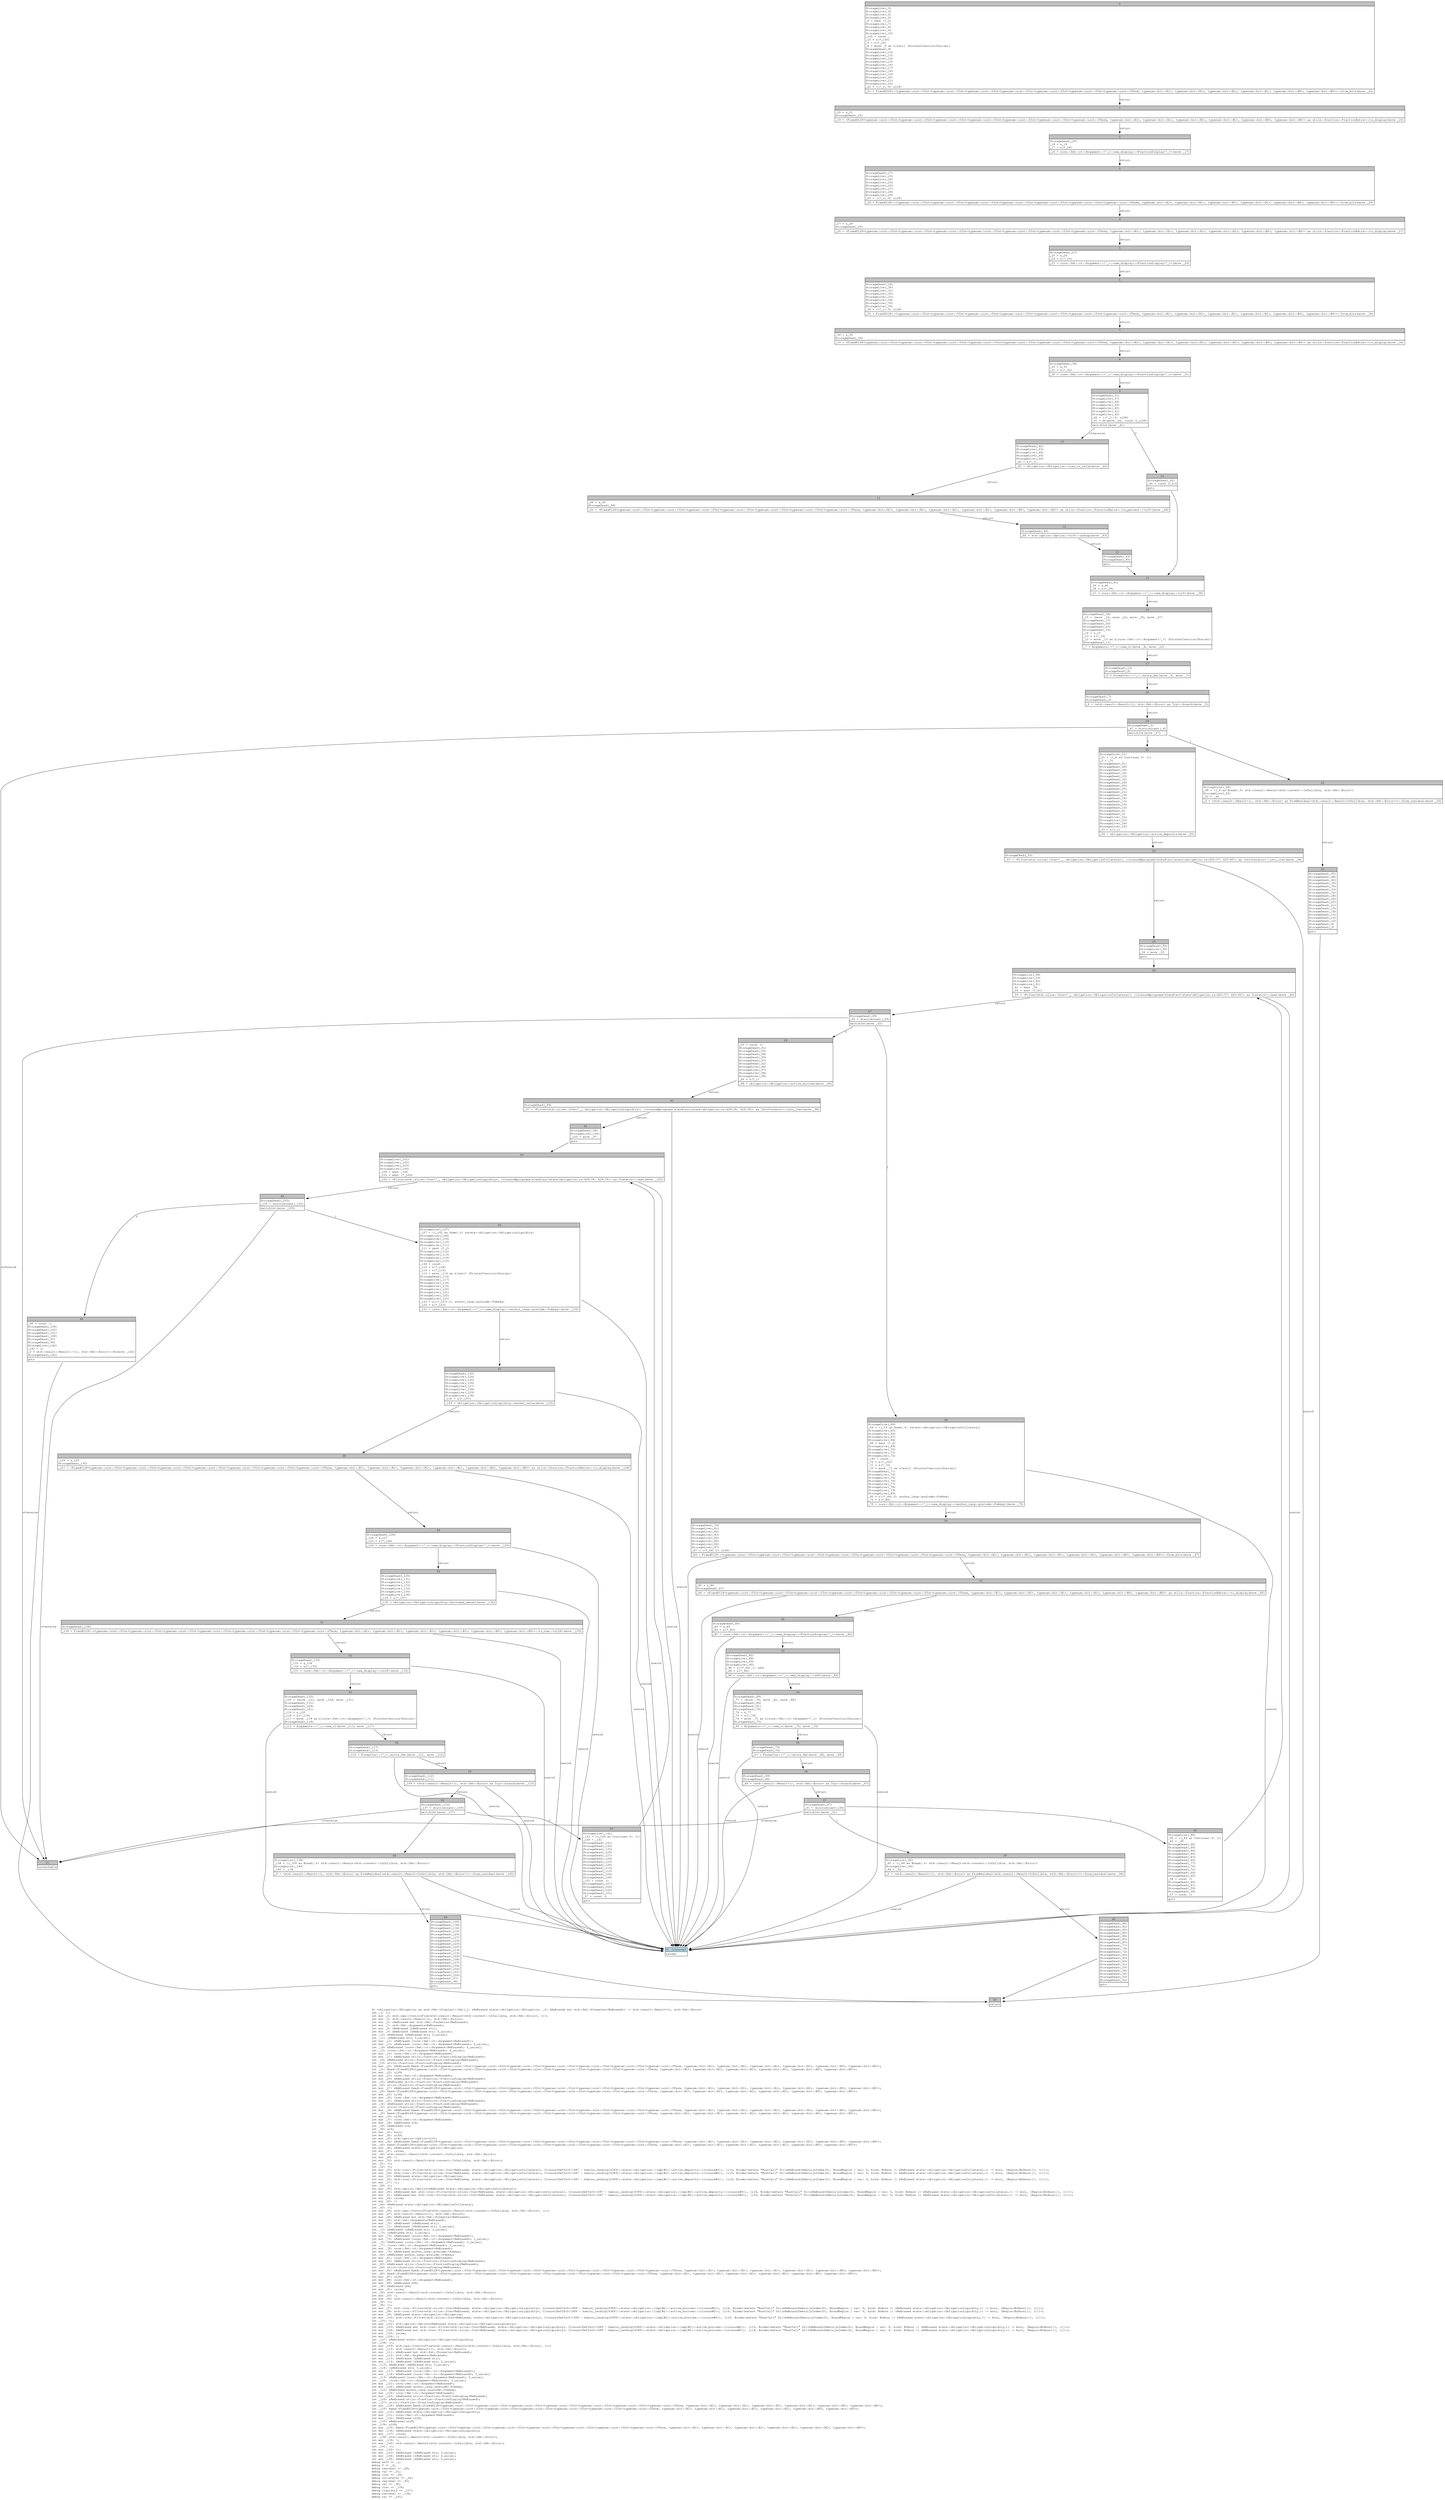 digraph Mir_0_1652 {
    graph [fontname="Courier, monospace"];
    node [fontname="Courier, monospace"];
    edge [fontname="Courier, monospace"];
    label=<fn &lt;obligation::Obligation as std::fmt::Display&gt;::fmt(_1: &amp;ReErased state::obligation::Obligation, _2: &amp;ReErased mut std::fmt::Formatter&lt;ReErased&gt;) -&gt; std::result::Result&lt;(), std::fmt::Error&gt;<br align="left"/>let _3: ();<br align="left"/>let mut _4: std::ops::ControlFlow&lt;std::result::Result&lt;std::convert::Infallible, std::fmt::Error&gt;, ()&gt;;<br align="left"/>let mut _5: std::result::Result&lt;(), std::fmt::Error&gt;;<br align="left"/>let mut _6: &amp;ReErased mut std::fmt::Formatter&lt;ReErased&gt;;<br align="left"/>let mut _7: std::fmt::Arguments&lt;ReErased&gt;;<br align="left"/>let mut _8: &amp;ReErased [&amp;ReErased str];<br align="left"/>let mut _9: &amp;ReErased [&amp;ReErased str; 5_usize];<br align="left"/>let _10: &amp;ReErased [&amp;ReErased str; 5_usize];<br align="left"/>let _11: [&amp;ReErased str; 5_usize];<br align="left"/>let mut _12: &amp;ReErased [core::fmt::rt::Argument&lt;ReErased&gt;];<br align="left"/>let mut _13: &amp;ReErased [core::fmt::rt::Argument&lt;ReErased&gt;; 4_usize];<br align="left"/>let _14: &amp;ReErased [core::fmt::rt::Argument&lt;ReErased&gt;; 4_usize];<br align="left"/>let _15: [core::fmt::rt::Argument&lt;ReErased&gt;; 4_usize];<br align="left"/>let mut _16: core::fmt::rt::Argument&lt;ReErased&gt;;<br align="left"/>let mut _17: &amp;ReErased utils::fraction::FractionDisplay&lt;ReErased&gt;;<br align="left"/>let _18: &amp;ReErased utils::fraction::FractionDisplay&lt;ReErased&gt;;<br align="left"/>let _19: utils::fraction::FractionDisplay&lt;ReErased&gt;;<br align="left"/>let mut _20: &amp;ReErased fixed::FixedU128&lt;typenum::uint::UInt&lt;typenum::uint::UInt&lt;typenum::uint::UInt&lt;typenum::uint::UInt&lt;typenum::uint::UInt&lt;typenum::uint::UInt&lt;typenum::uint::UTerm, typenum::bit::B1&gt;, typenum::bit::B1&gt;, typenum::bit::B1&gt;, typenum::bit::B1&gt;, typenum::bit::B0&gt;, typenum::bit::B0&gt;&gt;;<br align="left"/>let _21: fixed::FixedU128&lt;typenum::uint::UInt&lt;typenum::uint::UInt&lt;typenum::uint::UInt&lt;typenum::uint::UInt&lt;typenum::uint::UInt&lt;typenum::uint::UInt&lt;typenum::uint::UTerm, typenum::bit::B1&gt;, typenum::bit::B1&gt;, typenum::bit::B1&gt;, typenum::bit::B1&gt;, typenum::bit::B0&gt;, typenum::bit::B0&gt;&gt;;<br align="left"/>let mut _22: u128;<br align="left"/>let mut _23: core::fmt::rt::Argument&lt;ReErased&gt;;<br align="left"/>let mut _24: &amp;ReErased utils::fraction::FractionDisplay&lt;ReErased&gt;;<br align="left"/>let _25: &amp;ReErased utils::fraction::FractionDisplay&lt;ReErased&gt;;<br align="left"/>let _26: utils::fraction::FractionDisplay&lt;ReErased&gt;;<br align="left"/>let mut _27: &amp;ReErased fixed::FixedU128&lt;typenum::uint::UInt&lt;typenum::uint::UInt&lt;typenum::uint::UInt&lt;typenum::uint::UInt&lt;typenum::uint::UInt&lt;typenum::uint::UInt&lt;typenum::uint::UTerm, typenum::bit::B1&gt;, typenum::bit::B1&gt;, typenum::bit::B1&gt;, typenum::bit::B1&gt;, typenum::bit::B0&gt;, typenum::bit::B0&gt;&gt;;<br align="left"/>let _28: fixed::FixedU128&lt;typenum::uint::UInt&lt;typenum::uint::UInt&lt;typenum::uint::UInt&lt;typenum::uint::UInt&lt;typenum::uint::UInt&lt;typenum::uint::UInt&lt;typenum::uint::UTerm, typenum::bit::B1&gt;, typenum::bit::B1&gt;, typenum::bit::B1&gt;, typenum::bit::B1&gt;, typenum::bit::B0&gt;, typenum::bit::B0&gt;&gt;;<br align="left"/>let mut _29: u128;<br align="left"/>let mut _30: core::fmt::rt::Argument&lt;ReErased&gt;;<br align="left"/>let mut _31: &amp;ReErased utils::fraction::FractionDisplay&lt;ReErased&gt;;<br align="left"/>let _32: &amp;ReErased utils::fraction::FractionDisplay&lt;ReErased&gt;;<br align="left"/>let _33: utils::fraction::FractionDisplay&lt;ReErased&gt;;<br align="left"/>let mut _34: &amp;ReErased fixed::FixedU128&lt;typenum::uint::UInt&lt;typenum::uint::UInt&lt;typenum::uint::UInt&lt;typenum::uint::UInt&lt;typenum::uint::UInt&lt;typenum::uint::UInt&lt;typenum::uint::UTerm, typenum::bit::B1&gt;, typenum::bit::B1&gt;, typenum::bit::B1&gt;, typenum::bit::B1&gt;, typenum::bit::B0&gt;, typenum::bit::B0&gt;&gt;;<br align="left"/>let _35: fixed::FixedU128&lt;typenum::uint::UInt&lt;typenum::uint::UInt&lt;typenum::uint::UInt&lt;typenum::uint::UInt&lt;typenum::uint::UInt&lt;typenum::uint::UInt&lt;typenum::uint::UTerm, typenum::bit::B1&gt;, typenum::bit::B1&gt;, typenum::bit::B1&gt;, typenum::bit::B1&gt;, typenum::bit::B0&gt;, typenum::bit::B0&gt;&gt;;<br align="left"/>let mut _36: u128;<br align="left"/>let mut _37: core::fmt::rt::Argument&lt;ReErased&gt;;<br align="left"/>let mut _38: &amp;ReErased u16;<br align="left"/>let _39: &amp;ReErased u16;<br align="left"/>let _40: u16;<br align="left"/>let mut _41: bool;<br align="left"/>let mut _42: u128;<br align="left"/>let mut _43: std::option::Option&lt;u16&gt;;<br align="left"/>let mut _44: &amp;ReErased fixed::FixedU128&lt;typenum::uint::UInt&lt;typenum::uint::UInt&lt;typenum::uint::UInt&lt;typenum::uint::UInt&lt;typenum::uint::UInt&lt;typenum::uint::UInt&lt;typenum::uint::UTerm, typenum::bit::B1&gt;, typenum::bit::B1&gt;, typenum::bit::B1&gt;, typenum::bit::B1&gt;, typenum::bit::B0&gt;, typenum::bit::B0&gt;&gt;;<br align="left"/>let _45: fixed::FixedU128&lt;typenum::uint::UInt&lt;typenum::uint::UInt&lt;typenum::uint::UInt&lt;typenum::uint::UInt&lt;typenum::uint::UInt&lt;typenum::uint::UInt&lt;typenum::uint::UTerm, typenum::bit::B1&gt;, typenum::bit::B1&gt;, typenum::bit::B1&gt;, typenum::bit::B1&gt;, typenum::bit::B0&gt;, typenum::bit::B0&gt;&gt;;<br align="left"/>let mut _46: &amp;ReErased state::obligation::Obligation;<br align="left"/>let mut _47: isize;<br align="left"/>let _48: std::result::Result&lt;std::convert::Infallible, std::fmt::Error&gt;;<br align="left"/>let mut _49: !;<br align="left"/>let mut _50: std::result::Result&lt;std::convert::Infallible, std::fmt::Error&gt;;<br align="left"/>let _51: ();<br align="left"/>let _52: ();<br align="left"/>let mut _53: std::iter::Filter&lt;std::slice::Iter&lt;ReErased, state::obligation::ObligationCollateral&gt;, Closure(DefId(0:1687 ~ kamino_lending[6389]::state::obligation::{impl#2}::active_deposits::{closure#0}), [i16, Binder(extern &quot;RustCall&quot; fn((&amp;ReBound(DebruijnIndex(0), BoundRegion { var: 0, kind: BrAnon }) &amp;ReErased state::obligation::ObligationCollateral,)) -&gt; bool, [Region(BrAnon)]), ()])&gt;;<br align="left"/>let mut _54: std::iter::Filter&lt;std::slice::Iter&lt;ReErased, state::obligation::ObligationCollateral&gt;, Closure(DefId(0:1687 ~ kamino_lending[6389]::state::obligation::{impl#2}::active_deposits::{closure#0}), [i16, Binder(extern &quot;RustCall&quot; fn((&amp;ReBound(DebruijnIndex(0), BoundRegion { var: 0, kind: BrAnon }) &amp;ReErased state::obligation::ObligationCollateral,)) -&gt; bool, [Region(BrAnon)]), ()])&gt;;<br align="left"/>let mut _55: &amp;ReErased state::obligation::Obligation;<br align="left"/>let mut _56: std::iter::Filter&lt;std::slice::Iter&lt;ReErased, state::obligation::ObligationCollateral&gt;, Closure(DefId(0:1687 ~ kamino_lending[6389]::state::obligation::{impl#2}::active_deposits::{closure#0}), [i16, Binder(extern &quot;RustCall&quot; fn((&amp;ReBound(DebruijnIndex(0), BoundRegion { var: 0, kind: BrAnon }) &amp;ReErased state::obligation::ObligationCollateral,)) -&gt; bool, [Region(BrAnon)]), ()])&gt;;<br align="left"/>let mut _57: ();<br align="left"/>let _58: ();<br align="left"/>let mut _59: std::option::Option&lt;&amp;ReErased state::obligation::ObligationCollateral&gt;;<br align="left"/>let mut _60: &amp;ReErased mut std::iter::Filter&lt;std::slice::Iter&lt;ReErased, state::obligation::ObligationCollateral&gt;, Closure(DefId(0:1687 ~ kamino_lending[6389]::state::obligation::{impl#2}::active_deposits::{closure#0}), [i16, Binder(extern &quot;RustCall&quot; fn((&amp;ReBound(DebruijnIndex(0), BoundRegion { var: 0, kind: BrAnon }) &amp;ReErased state::obligation::ObligationCollateral,)) -&gt; bool, [Region(BrAnon)]), ()])&gt;;<br align="left"/>let mut _61: &amp;ReErased mut std::iter::Filter&lt;std::slice::Iter&lt;ReErased, state::obligation::ObligationCollateral&gt;, Closure(DefId(0:1687 ~ kamino_lending[6389]::state::obligation::{impl#2}::active_deposits::{closure#0}), [i16, Binder(extern &quot;RustCall&quot; fn((&amp;ReBound(DebruijnIndex(0), BoundRegion { var: 0, kind: BrAnon }) &amp;ReErased state::obligation::ObligationCollateral,)) -&gt; bool, [Region(BrAnon)]), ()])&gt;;<br align="left"/>let mut _62: isize;<br align="left"/>let mut _63: !;<br align="left"/>let _64: &amp;ReErased state::obligation::ObligationCollateral;<br align="left"/>let _65: ();<br align="left"/>let mut _66: std::ops::ControlFlow&lt;std::result::Result&lt;std::convert::Infallible, std::fmt::Error&gt;, ()&gt;;<br align="left"/>let mut _67: std::result::Result&lt;(), std::fmt::Error&gt;;<br align="left"/>let mut _68: &amp;ReErased mut std::fmt::Formatter&lt;ReErased&gt;;<br align="left"/>let mut _69: std::fmt::Arguments&lt;ReErased&gt;;<br align="left"/>let mut _70: &amp;ReErased [&amp;ReErased str];<br align="left"/>let mut _71: &amp;ReErased [&amp;ReErased str; 3_usize];<br align="left"/>let _72: &amp;ReErased [&amp;ReErased str; 3_usize];<br align="left"/>let _73: [&amp;ReErased str; 3_usize];<br align="left"/>let mut _74: &amp;ReErased [core::fmt::rt::Argument&lt;ReErased&gt;];<br align="left"/>let mut _75: &amp;ReErased [core::fmt::rt::Argument&lt;ReErased&gt;; 3_usize];<br align="left"/>let _76: &amp;ReErased [core::fmt::rt::Argument&lt;ReErased&gt;; 3_usize];<br align="left"/>let _77: [core::fmt::rt::Argument&lt;ReErased&gt;; 3_usize];<br align="left"/>let mut _78: core::fmt::rt::Argument&lt;ReErased&gt;;<br align="left"/>let mut _79: &amp;ReErased anchor_lang::prelude::Pubkey;<br align="left"/>let _80: &amp;ReErased anchor_lang::prelude::Pubkey;<br align="left"/>let mut _81: core::fmt::rt::Argument&lt;ReErased&gt;;<br align="left"/>let mut _82: &amp;ReErased utils::fraction::FractionDisplay&lt;ReErased&gt;;<br align="left"/>let _83: &amp;ReErased utils::fraction::FractionDisplay&lt;ReErased&gt;;<br align="left"/>let _84: utils::fraction::FractionDisplay&lt;ReErased&gt;;<br align="left"/>let mut _85: &amp;ReErased fixed::FixedU128&lt;typenum::uint::UInt&lt;typenum::uint::UInt&lt;typenum::uint::UInt&lt;typenum::uint::UInt&lt;typenum::uint::UInt&lt;typenum::uint::UInt&lt;typenum::uint::UTerm, typenum::bit::B1&gt;, typenum::bit::B1&gt;, typenum::bit::B1&gt;, typenum::bit::B1&gt;, typenum::bit::B0&gt;, typenum::bit::B0&gt;&gt;;<br align="left"/>let _86: fixed::FixedU128&lt;typenum::uint::UInt&lt;typenum::uint::UInt&lt;typenum::uint::UInt&lt;typenum::uint::UInt&lt;typenum::uint::UInt&lt;typenum::uint::UInt&lt;typenum::uint::UTerm, typenum::bit::B1&gt;, typenum::bit::B1&gt;, typenum::bit::B1&gt;, typenum::bit::B1&gt;, typenum::bit::B0&gt;, typenum::bit::B0&gt;&gt;;<br align="left"/>let mut _87: u128;<br align="left"/>let mut _88: core::fmt::rt::Argument&lt;ReErased&gt;;<br align="left"/>let mut _89: &amp;ReErased u64;<br align="left"/>let _90: &amp;ReErased u64;<br align="left"/>let mut _91: isize;<br align="left"/>let _92: std::result::Result&lt;std::convert::Infallible, std::fmt::Error&gt;;<br align="left"/>let mut _93: !;<br align="left"/>let mut _94: std::result::Result&lt;std::convert::Infallible, std::fmt::Error&gt;;<br align="left"/>let _95: ();<br align="left"/>let _96: ();<br align="left"/>let mut _97: std::iter::Filter&lt;std::slice::Iter&lt;ReErased, state::obligation::ObligationLiquidity&gt;, Closure(DefId(0:1689 ~ kamino_lending[6389]::state::obligation::{impl#2}::active_borrows::{closure#0}), [i16, Binder(extern &quot;RustCall&quot; fn((&amp;ReBound(DebruijnIndex(0), BoundRegion { var: 0, kind: BrAnon }) &amp;ReErased state::obligation::ObligationLiquidity,)) -&gt; bool, [Region(BrAnon)]), ()])&gt;;<br align="left"/>let mut _98: std::iter::Filter&lt;std::slice::Iter&lt;ReErased, state::obligation::ObligationLiquidity&gt;, Closure(DefId(0:1689 ~ kamino_lending[6389]::state::obligation::{impl#2}::active_borrows::{closure#0}), [i16, Binder(extern &quot;RustCall&quot; fn((&amp;ReBound(DebruijnIndex(0), BoundRegion { var: 0, kind: BrAnon }) &amp;ReErased state::obligation::ObligationLiquidity,)) -&gt; bool, [Region(BrAnon)]), ()])&gt;;<br align="left"/>let mut _99: &amp;ReErased state::obligation::Obligation;<br align="left"/>let mut _100: std::iter::Filter&lt;std::slice::Iter&lt;ReErased, state::obligation::ObligationLiquidity&gt;, Closure(DefId(0:1689 ~ kamino_lending[6389]::state::obligation::{impl#2}::active_borrows::{closure#0}), [i16, Binder(extern &quot;RustCall&quot; fn((&amp;ReBound(DebruijnIndex(0), BoundRegion { var: 0, kind: BrAnon }) &amp;ReErased state::obligation::ObligationLiquidity,)) -&gt; bool, [Region(BrAnon)]), ()])&gt;;<br align="left"/>let _101: ();<br align="left"/>let mut _102: std::option::Option&lt;&amp;ReErased state::obligation::ObligationLiquidity&gt;;<br align="left"/>let mut _103: &amp;ReErased mut std::iter::Filter&lt;std::slice::Iter&lt;ReErased, state::obligation::ObligationLiquidity&gt;, Closure(DefId(0:1689 ~ kamino_lending[6389]::state::obligation::{impl#2}::active_borrows::{closure#0}), [i16, Binder(extern &quot;RustCall&quot; fn((&amp;ReBound(DebruijnIndex(0), BoundRegion { var: 0, kind: BrAnon }) &amp;ReErased state::obligation::ObligationLiquidity,)) -&gt; bool, [Region(BrAnon)]), ()])&gt;;<br align="left"/>let mut _104: &amp;ReErased mut std::iter::Filter&lt;std::slice::Iter&lt;ReErased, state::obligation::ObligationLiquidity&gt;, Closure(DefId(0:1689 ~ kamino_lending[6389]::state::obligation::{impl#2}::active_borrows::{closure#0}), [i16, Binder(extern &quot;RustCall&quot; fn((&amp;ReBound(DebruijnIndex(0), BoundRegion { var: 0, kind: BrAnon }) &amp;ReErased state::obligation::ObligationLiquidity,)) -&gt; bool, [Region(BrAnon)]), ()])&gt;;<br align="left"/>let mut _105: isize;<br align="left"/>let mut _106: !;<br align="left"/>let _107: &amp;ReErased state::obligation::ObligationLiquidity;<br align="left"/>let _108: ();<br align="left"/>let mut _109: std::ops::ControlFlow&lt;std::result::Result&lt;std::convert::Infallible, std::fmt::Error&gt;, ()&gt;;<br align="left"/>let mut _110: std::result::Result&lt;(), std::fmt::Error&gt;;<br align="left"/>let mut _111: &amp;ReErased mut std::fmt::Formatter&lt;ReErased&gt;;<br align="left"/>let mut _112: std::fmt::Arguments&lt;ReErased&gt;;<br align="left"/>let mut _113: &amp;ReErased [&amp;ReErased str];<br align="left"/>let mut _114: &amp;ReErased [&amp;ReErased str; 3_usize];<br align="left"/>let _115: &amp;ReErased [&amp;ReErased str; 3_usize];<br align="left"/>let _116: [&amp;ReErased str; 3_usize];<br align="left"/>let mut _117: &amp;ReErased [core::fmt::rt::Argument&lt;ReErased&gt;];<br align="left"/>let mut _118: &amp;ReErased [core::fmt::rt::Argument&lt;ReErased&gt;; 3_usize];<br align="left"/>let _119: &amp;ReErased [core::fmt::rt::Argument&lt;ReErased&gt;; 3_usize];<br align="left"/>let _120: [core::fmt::rt::Argument&lt;ReErased&gt;; 3_usize];<br align="left"/>let mut _121: core::fmt::rt::Argument&lt;ReErased&gt;;<br align="left"/>let mut _122: &amp;ReErased anchor_lang::prelude::Pubkey;<br align="left"/>let _123: &amp;ReErased anchor_lang::prelude::Pubkey;<br align="left"/>let mut _124: core::fmt::rt::Argument&lt;ReErased&gt;;<br align="left"/>let mut _125: &amp;ReErased utils::fraction::FractionDisplay&lt;ReErased&gt;;<br align="left"/>let _126: &amp;ReErased utils::fraction::FractionDisplay&lt;ReErased&gt;;<br align="left"/>let _127: utils::fraction::FractionDisplay&lt;ReErased&gt;;<br align="left"/>let mut _128: &amp;ReErased fixed::FixedU128&lt;typenum::uint::UInt&lt;typenum::uint::UInt&lt;typenum::uint::UInt&lt;typenum::uint::UInt&lt;typenum::uint::UInt&lt;typenum::uint::UInt&lt;typenum::uint::UTerm, typenum::bit::B1&gt;, typenum::bit::B1&gt;, typenum::bit::B1&gt;, typenum::bit::B1&gt;, typenum::bit::B0&gt;, typenum::bit::B0&gt;&gt;;<br align="left"/>let _129: fixed::FixedU128&lt;typenum::uint::UInt&lt;typenum::uint::UInt&lt;typenum::uint::UInt&lt;typenum::uint::UInt&lt;typenum::uint::UInt&lt;typenum::uint::UInt&lt;typenum::uint::UTerm, typenum::bit::B1&gt;, typenum::bit::B1&gt;, typenum::bit::B1&gt;, typenum::bit::B1&gt;, typenum::bit::B0&gt;, typenum::bit::B0&gt;&gt;;<br align="left"/>let mut _130: &amp;ReErased state::obligation::ObligationLiquidity;<br align="left"/>let mut _131: core::fmt::rt::Argument&lt;ReErased&gt;;<br align="left"/>let mut _132: &amp;ReErased u128;<br align="left"/>let _133: &amp;ReErased u128;<br align="left"/>let _134: u128;<br align="left"/>let mut _135: fixed::FixedU128&lt;typenum::uint::UInt&lt;typenum::uint::UInt&lt;typenum::uint::UInt&lt;typenum::uint::UInt&lt;typenum::uint::UInt&lt;typenum::uint::UInt&lt;typenum::uint::UTerm, typenum::bit::B1&gt;, typenum::bit::B1&gt;, typenum::bit::B1&gt;, typenum::bit::B1&gt;, typenum::bit::B0&gt;, typenum::bit::B0&gt;&gt;;<br align="left"/>let mut _136: &amp;ReErased state::obligation::ObligationLiquidity;<br align="left"/>let mut _137: isize;<br align="left"/>let _138: std::result::Result&lt;std::convert::Infallible, std::fmt::Error&gt;;<br align="left"/>let mut _139: !;<br align="left"/>let mut _140: std::result::Result&lt;std::convert::Infallible, std::fmt::Error&gt;;<br align="left"/>let _141: ();<br align="left"/>let mut _142: ();<br align="left"/>let mut _143: &amp;ReErased [&amp;ReErased str; 3_usize];<br align="left"/>let mut _144: &amp;ReErased [&amp;ReErased str; 3_usize];<br align="left"/>let mut _145: &amp;ReErased [&amp;ReErased str; 5_usize];<br align="left"/>debug self =&gt; _1;<br align="left"/>debug f =&gt; _2;<br align="left"/>debug residual =&gt; _48;<br align="left"/>debug val =&gt; _51;<br align="left"/>debug iter =&gt; _56;<br align="left"/>debug collateral =&gt; _64;<br align="left"/>debug residual =&gt; _92;<br align="left"/>debug val =&gt; _95;<br align="left"/>debug iter =&gt; _100;<br align="left"/>debug liquidity =&gt; _107;<br align="left"/>debug residual =&gt; _138;<br align="left"/>debug val =&gt; _141;<br align="left"/>>;
    bb0__0_1652 [shape="none", label=<<table border="0" cellborder="1" cellspacing="0"><tr><td bgcolor="gray" align="center" colspan="1">0</td></tr><tr><td align="left" balign="left">StorageLive(_3)<br/>StorageLive(_4)<br/>StorageLive(_5)<br/>StorageLive(_6)<br/>_6 = &amp;mut (*_2)<br/>StorageLive(_7)<br/>StorageLive(_8)<br/>StorageLive(_9)<br/>StorageLive(_10)<br/>_145 = const _<br/>_10 = &amp;(*_145)<br/>_9 = &amp;(*_10)<br/>_8 = move _9 as &amp;[&amp;str] (PointerCoercion(Unsize))<br/>StorageDead(_9)<br/>StorageLive(_12)<br/>StorageLive(_13)<br/>StorageLive(_14)<br/>StorageLive(_15)<br/>StorageLive(_16)<br/>StorageLive(_17)<br/>StorageLive(_18)<br/>StorageLive(_19)<br/>StorageLive(_20)<br/>StorageLive(_21)<br/>StorageLive(_22)<br/>_22 = ((*_1).6: u128)<br/></td></tr><tr><td align="left">_21 = FixedU128::&lt;typenum::uint::UInt&lt;typenum::uint::UInt&lt;typenum::uint::UInt&lt;typenum::uint::UInt&lt;typenum::uint::UInt&lt;typenum::uint::UInt&lt;typenum::uint::UTerm, typenum::bit::B1&gt;, typenum::bit::B1&gt;, typenum::bit::B1&gt;, typenum::bit::B1&gt;, typenum::bit::B0&gt;, typenum::bit::B0&gt;&gt;::from_bits(move _22)</td></tr></table>>];
    bb1__0_1652 [shape="none", label=<<table border="0" cellborder="1" cellspacing="0"><tr><td bgcolor="gray" align="center" colspan="1">1</td></tr><tr><td align="left" balign="left">_20 = &amp;_21<br/>StorageDead(_22)<br/></td></tr><tr><td align="left">_19 = &lt;FixedU128&lt;typenum::uint::UInt&lt;typenum::uint::UInt&lt;typenum::uint::UInt&lt;typenum::uint::UInt&lt;typenum::uint::UInt&lt;typenum::uint::UInt&lt;typenum::uint::UTerm, typenum::bit::B1&gt;, typenum::bit::B1&gt;, typenum::bit::B1&gt;, typenum::bit::B1&gt;, typenum::bit::B0&gt;, typenum::bit::B0&gt;&gt; as utils::fraction::FractionExtra&gt;::to_display(move _20)</td></tr></table>>];
    bb2__0_1652 [shape="none", label=<<table border="0" cellborder="1" cellspacing="0"><tr><td bgcolor="gray" align="center" colspan="1">2</td></tr><tr><td align="left" balign="left">StorageDead(_20)<br/>_18 = &amp;_19<br/>_17 = &amp;(*_18)<br/></td></tr><tr><td align="left">_16 = core::fmt::rt::Argument::&lt;'_&gt;::new_display::&lt;FractionDisplay&lt;'_&gt;&gt;(move _17)</td></tr></table>>];
    bb3__0_1652 [shape="none", label=<<table border="0" cellborder="1" cellspacing="0"><tr><td bgcolor="gray" align="center" colspan="1">3</td></tr><tr><td align="left" balign="left">StorageDead(_17)<br/>StorageLive(_23)<br/>StorageLive(_24)<br/>StorageLive(_25)<br/>StorageLive(_26)<br/>StorageLive(_27)<br/>StorageLive(_28)<br/>StorageLive(_29)<br/>_29 = ((*_1).8: u128)<br/></td></tr><tr><td align="left">_28 = FixedU128::&lt;typenum::uint::UInt&lt;typenum::uint::UInt&lt;typenum::uint::UInt&lt;typenum::uint::UInt&lt;typenum::uint::UInt&lt;typenum::uint::UInt&lt;typenum::uint::UTerm, typenum::bit::B1&gt;, typenum::bit::B1&gt;, typenum::bit::B1&gt;, typenum::bit::B1&gt;, typenum::bit::B0&gt;, typenum::bit::B0&gt;&gt;::from_bits(move _29)</td></tr></table>>];
    bb4__0_1652 [shape="none", label=<<table border="0" cellborder="1" cellspacing="0"><tr><td bgcolor="gray" align="center" colspan="1">4</td></tr><tr><td align="left" balign="left">_27 = &amp;_28<br/>StorageDead(_29)<br/></td></tr><tr><td align="left">_26 = &lt;FixedU128&lt;typenum::uint::UInt&lt;typenum::uint::UInt&lt;typenum::uint::UInt&lt;typenum::uint::UInt&lt;typenum::uint::UInt&lt;typenum::uint::UInt&lt;typenum::uint::UTerm, typenum::bit::B1&gt;, typenum::bit::B1&gt;, typenum::bit::B1&gt;, typenum::bit::B1&gt;, typenum::bit::B0&gt;, typenum::bit::B0&gt;&gt; as utils::fraction::FractionExtra&gt;::to_display(move _27)</td></tr></table>>];
    bb5__0_1652 [shape="none", label=<<table border="0" cellborder="1" cellspacing="0"><tr><td bgcolor="gray" align="center" colspan="1">5</td></tr><tr><td align="left" balign="left">StorageDead(_27)<br/>_25 = &amp;_26<br/>_24 = &amp;(*_25)<br/></td></tr><tr><td align="left">_23 = core::fmt::rt::Argument::&lt;'_&gt;::new_display::&lt;FractionDisplay&lt;'_&gt;&gt;(move _24)</td></tr></table>>];
    bb6__0_1652 [shape="none", label=<<table border="0" cellborder="1" cellspacing="0"><tr><td bgcolor="gray" align="center" colspan="1">6</td></tr><tr><td align="left" balign="left">StorageDead(_24)<br/>StorageLive(_30)<br/>StorageLive(_31)<br/>StorageLive(_32)<br/>StorageLive(_33)<br/>StorageLive(_34)<br/>StorageLive(_35)<br/>StorageLive(_36)<br/>_36 = ((*_1).9: u128)<br/></td></tr><tr><td align="left">_35 = FixedU128::&lt;typenum::uint::UInt&lt;typenum::uint::UInt&lt;typenum::uint::UInt&lt;typenum::uint::UInt&lt;typenum::uint::UInt&lt;typenum::uint::UInt&lt;typenum::uint::UTerm, typenum::bit::B1&gt;, typenum::bit::B1&gt;, typenum::bit::B1&gt;, typenum::bit::B1&gt;, typenum::bit::B0&gt;, typenum::bit::B0&gt;&gt;::from_bits(move _36)</td></tr></table>>];
    bb7__0_1652 [shape="none", label=<<table border="0" cellborder="1" cellspacing="0"><tr><td bgcolor="gray" align="center" colspan="1">7</td></tr><tr><td align="left" balign="left">_34 = &amp;_35<br/>StorageDead(_36)<br/></td></tr><tr><td align="left">_33 = &lt;FixedU128&lt;typenum::uint::UInt&lt;typenum::uint::UInt&lt;typenum::uint::UInt&lt;typenum::uint::UInt&lt;typenum::uint::UInt&lt;typenum::uint::UInt&lt;typenum::uint::UTerm, typenum::bit::B1&gt;, typenum::bit::B1&gt;, typenum::bit::B1&gt;, typenum::bit::B1&gt;, typenum::bit::B0&gt;, typenum::bit::B0&gt;&gt; as utils::fraction::FractionExtra&gt;::to_display(move _34)</td></tr></table>>];
    bb8__0_1652 [shape="none", label=<<table border="0" cellborder="1" cellspacing="0"><tr><td bgcolor="gray" align="center" colspan="1">8</td></tr><tr><td align="left" balign="left">StorageDead(_34)<br/>_32 = &amp;_33<br/>_31 = &amp;(*_32)<br/></td></tr><tr><td align="left">_30 = core::fmt::rt::Argument::&lt;'_&gt;::new_display::&lt;FractionDisplay&lt;'_&gt;&gt;(move _31)</td></tr></table>>];
    bb9__0_1652 [shape="none", label=<<table border="0" cellborder="1" cellspacing="0"><tr><td bgcolor="gray" align="center" colspan="1">9</td></tr><tr><td align="left" balign="left">StorageDead(_31)<br/>StorageLive(_37)<br/>StorageLive(_38)<br/>StorageLive(_39)<br/>StorageLive(_40)<br/>StorageLive(_41)<br/>StorageLive(_42)<br/>_42 = ((*_1).6: u128)<br/>_41 = Gt(move _42, const 0_u128)<br/></td></tr><tr><td align="left">switchInt(move _41)</td></tr></table>>];
    bb10__0_1652 [shape="none", label=<<table border="0" cellborder="1" cellspacing="0"><tr><td bgcolor="gray" align="center" colspan="1">10</td></tr><tr><td align="left" balign="left">StorageDead(_42)<br/>StorageLive(_43)<br/>StorageLive(_44)<br/>StorageLive(_45)<br/>StorageLive(_46)<br/>_46 = &amp;(*_1)<br/></td></tr><tr><td align="left">_45 = obligation::Obligation::loan_to_value(move _46)</td></tr></table>>];
    bb11__0_1652 [shape="none", label=<<table border="0" cellborder="1" cellspacing="0"><tr><td bgcolor="gray" align="center" colspan="1">11</td></tr><tr><td align="left" balign="left">_44 = &amp;_45<br/>StorageDead(_46)<br/></td></tr><tr><td align="left">_43 = &lt;FixedU128&lt;typenum::uint::UInt&lt;typenum::uint::UInt&lt;typenum::uint::UInt&lt;typenum::uint::UInt&lt;typenum::uint::UInt&lt;typenum::uint::UInt&lt;typenum::uint::UTerm, typenum::bit::B1&gt;, typenum::bit::B1&gt;, typenum::bit::B1&gt;, typenum::bit::B1&gt;, typenum::bit::B0&gt;, typenum::bit::B0&gt;&gt; as utils::fraction::FractionExtra&gt;::to_percent::&lt;u16&gt;(move _44)</td></tr></table>>];
    bb12__0_1652 [shape="none", label=<<table border="0" cellborder="1" cellspacing="0"><tr><td bgcolor="gray" align="center" colspan="1">12</td></tr><tr><td align="left" balign="left">StorageDead(_44)<br/></td></tr><tr><td align="left">_40 = std::option::Option::&lt;u16&gt;::unwrap(move _43)</td></tr></table>>];
    bb13__0_1652 [shape="none", label=<<table border="0" cellborder="1" cellspacing="0"><tr><td bgcolor="gray" align="center" colspan="1">13</td></tr><tr><td align="left" balign="left">StorageDead(_43)<br/>StorageDead(_45)<br/></td></tr><tr><td align="left">goto</td></tr></table>>];
    bb14__0_1652 [shape="none", label=<<table border="0" cellborder="1" cellspacing="0"><tr><td bgcolor="gray" align="center" colspan="1">14</td></tr><tr><td align="left" balign="left">StorageDead(_42)<br/>_40 = const 0_u16<br/></td></tr><tr><td align="left">goto</td></tr></table>>];
    bb15__0_1652 [shape="none", label=<<table border="0" cellborder="1" cellspacing="0"><tr><td bgcolor="gray" align="center" colspan="1">15</td></tr><tr><td align="left" balign="left">StorageDead(_41)<br/>_39 = &amp;_40<br/>_38 = &amp;(*_39)<br/></td></tr><tr><td align="left">_37 = core::fmt::rt::Argument::&lt;'_&gt;::new_display::&lt;u16&gt;(move _38)</td></tr></table>>];
    bb16__0_1652 [shape="none", label=<<table border="0" cellborder="1" cellspacing="0"><tr><td bgcolor="gray" align="center" colspan="1">16</td></tr><tr><td align="left" balign="left">StorageDead(_38)<br/>_15 = [move _16, move _23, move _30, move _37]<br/>StorageDead(_37)<br/>StorageDead(_30)<br/>StorageDead(_23)<br/>StorageDead(_16)<br/>_14 = &amp;_15<br/>_13 = &amp;(*_14)<br/>_12 = move _13 as &amp;[core::fmt::rt::Argument&lt;'_&gt;] (PointerCoercion(Unsize))<br/>StorageDead(_13)<br/></td></tr><tr><td align="left">_7 = Arguments::&lt;'_&gt;::new_v1(move _8, move _12)</td></tr></table>>];
    bb17__0_1652 [shape="none", label=<<table border="0" cellborder="1" cellspacing="0"><tr><td bgcolor="gray" align="center" colspan="1">17</td></tr><tr><td align="left" balign="left">StorageDead(_12)<br/>StorageDead(_8)<br/></td></tr><tr><td align="left">_5 = Formatter::&lt;'_&gt;::write_fmt(move _6, move _7)</td></tr></table>>];
    bb18__0_1652 [shape="none", label=<<table border="0" cellborder="1" cellspacing="0"><tr><td bgcolor="gray" align="center" colspan="1">18</td></tr><tr><td align="left" balign="left">StorageDead(_7)<br/>StorageDead(_6)<br/></td></tr><tr><td align="left">_4 = &lt;std::result::Result&lt;(), std::fmt::Error&gt; as Try&gt;::branch(move _5)</td></tr></table>>];
    bb19__0_1652 [shape="none", label=<<table border="0" cellborder="1" cellspacing="0"><tr><td bgcolor="gray" align="center" colspan="1">19</td></tr><tr><td align="left" balign="left">StorageDead(_5)<br/>_47 = discriminant(_4)<br/></td></tr><tr><td align="left">switchInt(move _47)</td></tr></table>>];
    bb20__0_1652 [shape="none", label=<<table border="0" cellborder="1" cellspacing="0"><tr><td bgcolor="gray" align="center" colspan="1">20</td></tr><tr><td align="left" balign="left">StorageLive(_51)<br/>_51 = ((_4 as Continue).0: ())<br/>_3 = _51<br/>StorageDead(_51)<br/>StorageDead(_40)<br/>StorageDead(_39)<br/>StorageDead(_35)<br/>StorageDead(_33)<br/>StorageDead(_32)<br/>StorageDead(_28)<br/>StorageDead(_26)<br/>StorageDead(_25)<br/>StorageDead(_21)<br/>StorageDead(_19)<br/>StorageDead(_18)<br/>StorageDead(_15)<br/>StorageDead(_14)<br/>StorageDead(_10)<br/>StorageDead(_4)<br/>StorageDead(_3)<br/>StorageLive(_52)<br/>StorageLive(_53)<br/>StorageLive(_54)<br/>StorageLive(_55)<br/>_55 = &amp;(*_1)<br/></td></tr><tr><td align="left">_54 = obligation::Obligation::active_deposits(move _55)</td></tr></table>>];
    bb21__0_1652 [shape="none", label=<<table border="0" cellborder="1" cellspacing="0"><tr><td bgcolor="gray" align="center" colspan="1">21</td></tr><tr><td align="left">unreachable</td></tr></table>>];
    bb22__0_1652 [shape="none", label=<<table border="0" cellborder="1" cellspacing="0"><tr><td bgcolor="gray" align="center" colspan="1">22</td></tr><tr><td align="left" balign="left">StorageLive(_48)<br/>_48 = ((_4 as Break).0: std::result::Result&lt;std::convert::Infallible, std::fmt::Error&gt;)<br/>StorageLive(_50)<br/>_50 = _48<br/></td></tr><tr><td align="left">_0 = &lt;std::result::Result&lt;(), std::fmt::Error&gt; as FromResidual&lt;std::result::Result&lt;Infallible, std::fmt::Error&gt;&gt;&gt;::from_residual(move _50)</td></tr></table>>];
    bb23__0_1652 [shape="none", label=<<table border="0" cellborder="1" cellspacing="0"><tr><td bgcolor="gray" align="center" colspan="1">23</td></tr><tr><td align="left" balign="left">StorageDead(_50)<br/>StorageDead(_48)<br/>StorageDead(_40)<br/>StorageDead(_39)<br/>StorageDead(_35)<br/>StorageDead(_33)<br/>StorageDead(_32)<br/>StorageDead(_28)<br/>StorageDead(_26)<br/>StorageDead(_25)<br/>StorageDead(_21)<br/>StorageDead(_19)<br/>StorageDead(_18)<br/>StorageDead(_15)<br/>StorageDead(_14)<br/>StorageDead(_10)<br/>StorageDead(_4)<br/>StorageDead(_3)<br/></td></tr><tr><td align="left">goto</td></tr></table>>];
    bb24__0_1652 [shape="none", label=<<table border="0" cellborder="1" cellspacing="0"><tr><td bgcolor="gray" align="center" colspan="1">24</td></tr><tr><td align="left" balign="left">StorageDead(_55)<br/></td></tr><tr><td align="left">_53 = &lt;Filter&lt;std::slice::Iter&lt;'_, obligation::ObligationCollateral&gt;, {closure@programs\klend\src\state\obligation.rs:425:37: 425:40}&gt; as IntoIterator&gt;::into_iter(move _54)</td></tr></table>>];
    bb25__0_1652 [shape="none", label=<<table border="0" cellborder="1" cellspacing="0"><tr><td bgcolor="gray" align="center" colspan="1">25</td></tr><tr><td align="left" balign="left">StorageDead(_54)<br/>StorageLive(_56)<br/>_56 = move _53<br/></td></tr><tr><td align="left">goto</td></tr></table>>];
    bb26__0_1652 [shape="none", label=<<table border="0" cellborder="1" cellspacing="0"><tr><td bgcolor="gray" align="center" colspan="1">26</td></tr><tr><td align="left" balign="left">StorageLive(_58)<br/>StorageLive(_59)<br/>StorageLive(_60)<br/>StorageLive(_61)<br/>_61 = &amp;mut _56<br/>_60 = &amp;mut (*_61)<br/></td></tr><tr><td align="left">_59 = &lt;Filter&lt;std::slice::Iter&lt;'_, obligation::ObligationCollateral&gt;, {closure@programs\klend\src\state\obligation.rs:425:37: 425:40}&gt; as Iterator&gt;::next(move _60)</td></tr></table>>];
    bb27__0_1652 [shape="none", label=<<table border="0" cellborder="1" cellspacing="0"><tr><td bgcolor="gray" align="center" colspan="1">27</td></tr><tr><td align="left" balign="left">StorageDead(_60)<br/>_62 = discriminant(_59)<br/></td></tr><tr><td align="left">switchInt(move _62)</td></tr></table>>];
    bb28__0_1652 [shape="none", label=<<table border="0" cellborder="1" cellspacing="0"><tr><td bgcolor="gray" align="center" colspan="1">28</td></tr><tr><td align="left" balign="left">StorageLive(_64)<br/>_64 = ((_59 as Some).0: &amp;state::obligation::ObligationCollateral)<br/>StorageLive(_65)<br/>StorageLive(_66)<br/>StorageLive(_67)<br/>StorageLive(_68)<br/>_68 = &amp;mut (*_2)<br/>StorageLive(_69)<br/>StorageLive(_70)<br/>StorageLive(_71)<br/>StorageLive(_72)<br/>_143 = const _<br/>_72 = &amp;(*_143)<br/>_71 = &amp;(*_72)<br/>_70 = move _71 as &amp;[&amp;str] (PointerCoercion(Unsize))<br/>StorageDead(_71)<br/>StorageLive(_74)<br/>StorageLive(_75)<br/>StorageLive(_76)<br/>StorageLive(_77)<br/>StorageLive(_78)<br/>StorageLive(_79)<br/>StorageLive(_80)<br/>_80 = &amp;((*_64).0: anchor_lang::prelude::Pubkey)<br/>_79 = &amp;(*_80)<br/></td></tr><tr><td align="left">_78 = core::fmt::rt::Argument::&lt;'_&gt;::new_display::&lt;anchor_lang::prelude::Pubkey&gt;(move _79)</td></tr></table>>];
    bb29__0_1652 [shape="none", label=<<table border="0" cellborder="1" cellspacing="0"><tr><td bgcolor="gray" align="center" colspan="1">29</td></tr><tr><td align="left" balign="left">_52 = const ()<br/>StorageDead(_61)<br/>StorageDead(_59)<br/>StorageDead(_58)<br/>StorageDead(_56)<br/>StorageDead(_53)<br/>StorageDead(_52)<br/>StorageLive(_96)<br/>StorageLive(_97)<br/>StorageLive(_98)<br/>StorageLive(_99)<br/>_99 = &amp;(*_1)<br/></td></tr><tr><td align="left">_98 = obligation::Obligation::active_borrows(move _99)</td></tr></table>>];
    bb30__0_1652 [shape="none", label=<<table border="0" cellborder="1" cellspacing="0"><tr><td bgcolor="gray" align="center" colspan="1">30</td></tr><tr><td align="left" balign="left">StorageDead(_79)<br/>StorageLive(_81)<br/>StorageLive(_82)<br/>StorageLive(_83)<br/>StorageLive(_84)<br/>StorageLive(_85)<br/>StorageLive(_86)<br/>StorageLive(_87)<br/>_87 = ((*_64).2: u128)<br/></td></tr><tr><td align="left">_86 = FixedU128::&lt;typenum::uint::UInt&lt;typenum::uint::UInt&lt;typenum::uint::UInt&lt;typenum::uint::UInt&lt;typenum::uint::UInt&lt;typenum::uint::UInt&lt;typenum::uint::UTerm, typenum::bit::B1&gt;, typenum::bit::B1&gt;, typenum::bit::B1&gt;, typenum::bit::B1&gt;, typenum::bit::B0&gt;, typenum::bit::B0&gt;&gt;::from_bits(move _87)</td></tr></table>>];
    bb31__0_1652 [shape="none", label=<<table border="0" cellborder="1" cellspacing="0"><tr><td bgcolor="gray" align="center" colspan="1">31</td></tr><tr><td align="left" balign="left">_85 = &amp;_86<br/>StorageDead(_87)<br/></td></tr><tr><td align="left">_84 = &lt;FixedU128&lt;typenum::uint::UInt&lt;typenum::uint::UInt&lt;typenum::uint::UInt&lt;typenum::uint::UInt&lt;typenum::uint::UInt&lt;typenum::uint::UInt&lt;typenum::uint::UTerm, typenum::bit::B1&gt;, typenum::bit::B1&gt;, typenum::bit::B1&gt;, typenum::bit::B1&gt;, typenum::bit::B0&gt;, typenum::bit::B0&gt;&gt; as utils::fraction::FractionExtra&gt;::to_display(move _85)</td></tr></table>>];
    bb32__0_1652 [shape="none", label=<<table border="0" cellborder="1" cellspacing="0"><tr><td bgcolor="gray" align="center" colspan="1">32</td></tr><tr><td align="left" balign="left">StorageDead(_85)<br/>_83 = &amp;_84<br/>_82 = &amp;(*_83)<br/></td></tr><tr><td align="left">_81 = core::fmt::rt::Argument::&lt;'_&gt;::new_display::&lt;FractionDisplay&lt;'_&gt;&gt;(move _82)</td></tr></table>>];
    bb33__0_1652 [shape="none", label=<<table border="0" cellborder="1" cellspacing="0"><tr><td bgcolor="gray" align="center" colspan="1">33</td></tr><tr><td align="left" balign="left">StorageDead(_82)<br/>StorageLive(_88)<br/>StorageLive(_89)<br/>StorageLive(_90)<br/>_90 = &amp;((*_64).1: u64)<br/>_89 = &amp;(*_90)<br/></td></tr><tr><td align="left">_88 = core::fmt::rt::Argument::&lt;'_&gt;::new_display::&lt;u64&gt;(move _89)</td></tr></table>>];
    bb34__0_1652 [shape="none", label=<<table border="0" cellborder="1" cellspacing="0"><tr><td bgcolor="gray" align="center" colspan="1">34</td></tr><tr><td align="left" balign="left">StorageDead(_89)<br/>_77 = [move _78, move _81, move _88]<br/>StorageDead(_88)<br/>StorageDead(_81)<br/>StorageDead(_78)<br/>_76 = &amp;_77<br/>_75 = &amp;(*_76)<br/>_74 = move _75 as &amp;[core::fmt::rt::Argument&lt;'_&gt;] (PointerCoercion(Unsize))<br/>StorageDead(_75)<br/></td></tr><tr><td align="left">_69 = Arguments::&lt;'_&gt;::new_v1(move _70, move _74)</td></tr></table>>];
    bb35__0_1652 [shape="none", label=<<table border="0" cellborder="1" cellspacing="0"><tr><td bgcolor="gray" align="center" colspan="1">35</td></tr><tr><td align="left" balign="left">StorageDead(_74)<br/>StorageDead(_70)<br/></td></tr><tr><td align="left">_67 = Formatter::&lt;'_&gt;::write_fmt(move _68, move _69)</td></tr></table>>];
    bb36__0_1652 [shape="none", label=<<table border="0" cellborder="1" cellspacing="0"><tr><td bgcolor="gray" align="center" colspan="1">36</td></tr><tr><td align="left" balign="left">StorageDead(_69)<br/>StorageDead(_68)<br/></td></tr><tr><td align="left">_66 = &lt;std::result::Result&lt;(), std::fmt::Error&gt; as Try&gt;::branch(move _67)</td></tr></table>>];
    bb37__0_1652 [shape="none", label=<<table border="0" cellborder="1" cellspacing="0"><tr><td bgcolor="gray" align="center" colspan="1">37</td></tr><tr><td align="left" balign="left">StorageDead(_67)<br/>_91 = discriminant(_66)<br/></td></tr><tr><td align="left">switchInt(move _91)</td></tr></table>>];
    bb38__0_1652 [shape="none", label=<<table border="0" cellborder="1" cellspacing="0"><tr><td bgcolor="gray" align="center" colspan="1">38</td></tr><tr><td align="left" balign="left">StorageLive(_95)<br/>_95 = ((_66 as Continue).0: ())<br/>_65 = _95<br/>StorageDead(_95)<br/>StorageDead(_90)<br/>StorageDead(_86)<br/>StorageDead(_84)<br/>StorageDead(_83)<br/>StorageDead(_80)<br/>StorageDead(_77)<br/>StorageDead(_76)<br/>StorageDead(_72)<br/>StorageDead(_66)<br/>StorageDead(_65)<br/>_58 = const ()<br/>StorageDead(_64)<br/>StorageDead(_61)<br/>StorageDead(_59)<br/>StorageDead(_58)<br/>_57 = const ()<br/></td></tr><tr><td align="left">goto</td></tr></table>>];
    bb39__0_1652 [shape="none", label=<<table border="0" cellborder="1" cellspacing="0"><tr><td bgcolor="gray" align="center" colspan="1">39</td></tr><tr><td align="left" balign="left">StorageLive(_92)<br/>_92 = ((_66 as Break).0: std::result::Result&lt;std::convert::Infallible, std::fmt::Error&gt;)<br/>StorageLive(_94)<br/>_94 = _92<br/></td></tr><tr><td align="left">_0 = &lt;std::result::Result&lt;(), std::fmt::Error&gt; as FromResidual&lt;std::result::Result&lt;Infallible, std::fmt::Error&gt;&gt;&gt;::from_residual(move _94)</td></tr></table>>];
    bb40__0_1652 [shape="none", label=<<table border="0" cellborder="1" cellspacing="0"><tr><td bgcolor="gray" align="center" colspan="1">40</td></tr><tr><td align="left" balign="left">StorageDead(_94)<br/>StorageDead(_92)<br/>StorageDead(_90)<br/>StorageDead(_86)<br/>StorageDead(_84)<br/>StorageDead(_83)<br/>StorageDead(_80)<br/>StorageDead(_77)<br/>StorageDead(_76)<br/>StorageDead(_72)<br/>StorageDead(_66)<br/>StorageDead(_65)<br/>StorageDead(_64)<br/>StorageDead(_61)<br/>StorageDead(_59)<br/>StorageDead(_58)<br/>StorageDead(_56)<br/>StorageDead(_53)<br/>StorageDead(_52)<br/></td></tr><tr><td align="left">goto</td></tr></table>>];
    bb41__0_1652 [shape="none", label=<<table border="0" cellborder="1" cellspacing="0"><tr><td bgcolor="gray" align="center" colspan="1">41</td></tr><tr><td align="left" balign="left">StorageDead(_99)<br/></td></tr><tr><td align="left">_97 = &lt;Filter&lt;std::slice::Iter&lt;'_, obligation::ObligationLiquidity&gt;, {closure@programs\klend\src\state\obligation.rs:429:36: 429:39}&gt; as IntoIterator&gt;::into_iter(move _98)</td></tr></table>>];
    bb42__0_1652 [shape="none", label=<<table border="0" cellborder="1" cellspacing="0"><tr><td bgcolor="gray" align="center" colspan="1">42</td></tr><tr><td align="left" balign="left">StorageDead(_98)<br/>StorageLive(_100)<br/>_100 = move _97<br/></td></tr><tr><td align="left">goto</td></tr></table>>];
    bb43__0_1652 [shape="none", label=<<table border="0" cellborder="1" cellspacing="0"><tr><td bgcolor="gray" align="center" colspan="1">43</td></tr><tr><td align="left" balign="left">StorageLive(_101)<br/>StorageLive(_102)<br/>StorageLive(_103)<br/>StorageLive(_104)<br/>_104 = &amp;mut _100<br/>_103 = &amp;mut (*_104)<br/></td></tr><tr><td align="left">_102 = &lt;Filter&lt;std::slice::Iter&lt;'_, obligation::ObligationLiquidity&gt;, {closure@programs\klend\src\state\obligation.rs:429:36: 429:39}&gt; as Iterator&gt;::next(move _103)</td></tr></table>>];
    bb44__0_1652 [shape="none", label=<<table border="0" cellborder="1" cellspacing="0"><tr><td bgcolor="gray" align="center" colspan="1">44</td></tr><tr><td align="left" balign="left">StorageDead(_103)<br/>_105 = discriminant(_102)<br/></td></tr><tr><td align="left">switchInt(move _105)</td></tr></table>>];
    bb45__0_1652 [shape="none", label=<<table border="0" cellborder="1" cellspacing="0"><tr><td bgcolor="gray" align="center" colspan="1">45</td></tr><tr><td align="left" balign="left">StorageLive(_107)<br/>_107 = ((_102 as Some).0: &amp;state::obligation::ObligationLiquidity)<br/>StorageLive(_108)<br/>StorageLive(_109)<br/>StorageLive(_110)<br/>StorageLive(_111)<br/>_111 = &amp;mut (*_2)<br/>StorageLive(_112)<br/>StorageLive(_113)<br/>StorageLive(_114)<br/>StorageLive(_115)<br/>_144 = const _<br/>_115 = &amp;(*_144)<br/>_114 = &amp;(*_115)<br/>_113 = move _114 as &amp;[&amp;str] (PointerCoercion(Unsize))<br/>StorageDead(_114)<br/>StorageLive(_117)<br/>StorageLive(_118)<br/>StorageLive(_119)<br/>StorageLive(_120)<br/>StorageLive(_121)<br/>StorageLive(_122)<br/>StorageLive(_123)<br/>_123 = &amp;((*_107).0: anchor_lang::prelude::Pubkey)<br/>_122 = &amp;(*_123)<br/></td></tr><tr><td align="left">_121 = core::fmt::rt::Argument::&lt;'_&gt;::new_display::&lt;anchor_lang::prelude::Pubkey&gt;(move _122)</td></tr></table>>];
    bb46__0_1652 [shape="none", label=<<table border="0" cellborder="1" cellspacing="0"><tr><td bgcolor="gray" align="center" colspan="1">46</td></tr><tr><td align="left" balign="left">_96 = const ()<br/>StorageDead(_104)<br/>StorageDead(_102)<br/>StorageDead(_101)<br/>StorageDead(_100)<br/>StorageDead(_97)<br/>StorageDead(_96)<br/>StorageLive(_142)<br/>_142 = ()<br/>_0 = std::result::Result::&lt;(), std::fmt::Error&gt;::Ok(move _142)<br/>StorageDead(_142)<br/></td></tr><tr><td align="left">goto</td></tr></table>>];
    bb47__0_1652 [shape="none", label=<<table border="0" cellborder="1" cellspacing="0"><tr><td bgcolor="gray" align="center" colspan="1">47</td></tr><tr><td align="left" balign="left">StorageDead(_122)<br/>StorageLive(_124)<br/>StorageLive(_125)<br/>StorageLive(_126)<br/>StorageLive(_127)<br/>StorageLive(_128)<br/>StorageLive(_129)<br/>StorageLive(_130)<br/>_130 = &amp;(*_107)<br/></td></tr><tr><td align="left">_129 = obligation::ObligationLiquidity::market_value(move _130)</td></tr></table>>];
    bb48__0_1652 [shape="none", label=<<table border="0" cellborder="1" cellspacing="0"><tr><td bgcolor="gray" align="center" colspan="1">48</td></tr><tr><td align="left" balign="left">_128 = &amp;_129<br/>StorageDead(_130)<br/></td></tr><tr><td align="left">_127 = &lt;FixedU128&lt;typenum::uint::UInt&lt;typenum::uint::UInt&lt;typenum::uint::UInt&lt;typenum::uint::UInt&lt;typenum::uint::UInt&lt;typenum::uint::UInt&lt;typenum::uint::UTerm, typenum::bit::B1&gt;, typenum::bit::B1&gt;, typenum::bit::B1&gt;, typenum::bit::B1&gt;, typenum::bit::B0&gt;, typenum::bit::B0&gt;&gt; as utils::fraction::FractionExtra&gt;::to_display(move _128)</td></tr></table>>];
    bb49__0_1652 [shape="none", label=<<table border="0" cellborder="1" cellspacing="0"><tr><td bgcolor="gray" align="center" colspan="1">49</td></tr><tr><td align="left" balign="left">StorageDead(_128)<br/>_126 = &amp;_127<br/>_125 = &amp;(*_126)<br/></td></tr><tr><td align="left">_124 = core::fmt::rt::Argument::&lt;'_&gt;::new_display::&lt;FractionDisplay&lt;'_&gt;&gt;(move _125)</td></tr></table>>];
    bb50__0_1652 [shape="none", label=<<table border="0" cellborder="1" cellspacing="0"><tr><td bgcolor="gray" align="center" colspan="1">50</td></tr><tr><td align="left" balign="left">StorageDead(_125)<br/>StorageLive(_131)<br/>StorageLive(_132)<br/>StorageLive(_133)<br/>StorageLive(_134)<br/>StorageLive(_135)<br/>StorageLive(_136)<br/>_136 = &amp;(*_107)<br/></td></tr><tr><td align="left">_135 = obligation::ObligationLiquidity::borrowed_amount(move _136)</td></tr></table>>];
    bb51__0_1652 [shape="none", label=<<table border="0" cellborder="1" cellspacing="0"><tr><td bgcolor="gray" align="center" colspan="1">51</td></tr><tr><td align="left" balign="left">StorageDead(_136)<br/></td></tr><tr><td align="left">_134 = FixedU128::&lt;typenum::uint::UInt&lt;typenum::uint::UInt&lt;typenum::uint::UInt&lt;typenum::uint::UInt&lt;typenum::uint::UInt&lt;typenum::uint::UInt&lt;typenum::uint::UTerm, typenum::bit::B1&gt;, typenum::bit::B1&gt;, typenum::bit::B1&gt;, typenum::bit::B1&gt;, typenum::bit::B0&gt;, typenum::bit::B0&gt;&gt;::to_num::&lt;u128&gt;(move _135)</td></tr></table>>];
    bb52__0_1652 [shape="none", label=<<table border="0" cellborder="1" cellspacing="0"><tr><td bgcolor="gray" align="center" colspan="1">52</td></tr><tr><td align="left" balign="left">StorageDead(_135)<br/>_133 = &amp;_134<br/>_132 = &amp;(*_133)<br/></td></tr><tr><td align="left">_131 = core::fmt::rt::Argument::&lt;'_&gt;::new_display::&lt;u128&gt;(move _132)</td></tr></table>>];
    bb53__0_1652 [shape="none", label=<<table border="0" cellborder="1" cellspacing="0"><tr><td bgcolor="gray" align="center" colspan="1">53</td></tr><tr><td align="left" balign="left">StorageDead(_132)<br/>_120 = [move _121, move _124, move _131]<br/>StorageDead(_131)<br/>StorageDead(_124)<br/>StorageDead(_121)<br/>_119 = &amp;_120<br/>_118 = &amp;(*_119)<br/>_117 = move _118 as &amp;[core::fmt::rt::Argument&lt;'_&gt;] (PointerCoercion(Unsize))<br/>StorageDead(_118)<br/></td></tr><tr><td align="left">_112 = Arguments::&lt;'_&gt;::new_v1(move _113, move _117)</td></tr></table>>];
    bb54__0_1652 [shape="none", label=<<table border="0" cellborder="1" cellspacing="0"><tr><td bgcolor="gray" align="center" colspan="1">54</td></tr><tr><td align="left" balign="left">StorageDead(_117)<br/>StorageDead(_113)<br/></td></tr><tr><td align="left">_110 = Formatter::&lt;'_&gt;::write_fmt(move _111, move _112)</td></tr></table>>];
    bb55__0_1652 [shape="none", label=<<table border="0" cellborder="1" cellspacing="0"><tr><td bgcolor="gray" align="center" colspan="1">55</td></tr><tr><td align="left" balign="left">StorageDead(_112)<br/>StorageDead(_111)<br/></td></tr><tr><td align="left">_109 = &lt;std::result::Result&lt;(), std::fmt::Error&gt; as Try&gt;::branch(move _110)</td></tr></table>>];
    bb56__0_1652 [shape="none", label=<<table border="0" cellborder="1" cellspacing="0"><tr><td bgcolor="gray" align="center" colspan="1">56</td></tr><tr><td align="left" balign="left">StorageDead(_110)<br/>_137 = discriminant(_109)<br/></td></tr><tr><td align="left">switchInt(move _137)</td></tr></table>>];
    bb57__0_1652 [shape="none", label=<<table border="0" cellborder="1" cellspacing="0"><tr><td bgcolor="gray" align="center" colspan="1">57</td></tr><tr><td align="left" balign="left">StorageLive(_141)<br/>_141 = ((_109 as Continue).0: ())<br/>_108 = _141<br/>StorageDead(_141)<br/>StorageDead(_134)<br/>StorageDead(_133)<br/>StorageDead(_129)<br/>StorageDead(_127)<br/>StorageDead(_126)<br/>StorageDead(_123)<br/>StorageDead(_120)<br/>StorageDead(_119)<br/>StorageDead(_115)<br/>StorageDead(_109)<br/>StorageDead(_108)<br/>_101 = const ()<br/>StorageDead(_107)<br/>StorageDead(_104)<br/>StorageDead(_102)<br/>StorageDead(_101)<br/>_57 = const ()<br/></td></tr><tr><td align="left">goto</td></tr></table>>];
    bb58__0_1652 [shape="none", label=<<table border="0" cellborder="1" cellspacing="0"><tr><td bgcolor="gray" align="center" colspan="1">58</td></tr><tr><td align="left" balign="left">StorageLive(_138)<br/>_138 = ((_109 as Break).0: std::result::Result&lt;std::convert::Infallible, std::fmt::Error&gt;)<br/>StorageLive(_140)<br/>_140 = _138<br/></td></tr><tr><td align="left">_0 = &lt;std::result::Result&lt;(), std::fmt::Error&gt; as FromResidual&lt;std::result::Result&lt;Infallible, std::fmt::Error&gt;&gt;&gt;::from_residual(move _140)</td></tr></table>>];
    bb59__0_1652 [shape="none", label=<<table border="0" cellborder="1" cellspacing="0"><tr><td bgcolor="gray" align="center" colspan="1">59</td></tr><tr><td align="left" balign="left">StorageDead(_140)<br/>StorageDead(_138)<br/>StorageDead(_134)<br/>StorageDead(_133)<br/>StorageDead(_129)<br/>StorageDead(_127)<br/>StorageDead(_126)<br/>StorageDead(_123)<br/>StorageDead(_120)<br/>StorageDead(_119)<br/>StorageDead(_115)<br/>StorageDead(_109)<br/>StorageDead(_108)<br/>StorageDead(_107)<br/>StorageDead(_104)<br/>StorageDead(_102)<br/>StorageDead(_101)<br/>StorageDead(_100)<br/>StorageDead(_97)<br/>StorageDead(_96)<br/></td></tr><tr><td align="left">goto</td></tr></table>>];
    bb60__0_1652 [shape="none", label=<<table border="0" cellborder="1" cellspacing="0"><tr><td bgcolor="gray" align="center" colspan="1">60</td></tr><tr><td align="left">return</td></tr></table>>];
    bb61__0_1652 [shape="none", label=<<table border="0" cellborder="1" cellspacing="0"><tr><td bgcolor="lightblue" align="center" colspan="1">61 (cleanup)</td></tr><tr><td align="left">resume</td></tr></table>>];
    bb0__0_1652 -> bb1__0_1652 [label="return"];
    bb1__0_1652 -> bb2__0_1652 [label="return"];
    bb2__0_1652 -> bb3__0_1652 [label="return"];
    bb3__0_1652 -> bb4__0_1652 [label="return"];
    bb4__0_1652 -> bb5__0_1652 [label="return"];
    bb5__0_1652 -> bb6__0_1652 [label="return"];
    bb6__0_1652 -> bb7__0_1652 [label="return"];
    bb7__0_1652 -> bb8__0_1652 [label="return"];
    bb8__0_1652 -> bb9__0_1652 [label="return"];
    bb9__0_1652 -> bb14__0_1652 [label="0"];
    bb9__0_1652 -> bb10__0_1652 [label="otherwise"];
    bb10__0_1652 -> bb11__0_1652 [label="return"];
    bb11__0_1652 -> bb12__0_1652 [label="return"];
    bb12__0_1652 -> bb13__0_1652 [label="return"];
    bb13__0_1652 -> bb15__0_1652 [label=""];
    bb14__0_1652 -> bb15__0_1652 [label=""];
    bb15__0_1652 -> bb16__0_1652 [label="return"];
    bb16__0_1652 -> bb17__0_1652 [label="return"];
    bb17__0_1652 -> bb18__0_1652 [label="return"];
    bb18__0_1652 -> bb19__0_1652 [label="return"];
    bb19__0_1652 -> bb20__0_1652 [label="0"];
    bb19__0_1652 -> bb22__0_1652 [label="1"];
    bb19__0_1652 -> bb21__0_1652 [label="otherwise"];
    bb20__0_1652 -> bb24__0_1652 [label="return"];
    bb22__0_1652 -> bb23__0_1652 [label="return"];
    bb23__0_1652 -> bb60__0_1652 [label=""];
    bb24__0_1652 -> bb25__0_1652 [label="return"];
    bb24__0_1652 -> bb61__0_1652 [label="unwind"];
    bb25__0_1652 -> bb26__0_1652 [label=""];
    bb26__0_1652 -> bb27__0_1652 [label="return"];
    bb26__0_1652 -> bb61__0_1652 [label="unwind"];
    bb27__0_1652 -> bb29__0_1652 [label="0"];
    bb27__0_1652 -> bb28__0_1652 [label="1"];
    bb27__0_1652 -> bb21__0_1652 [label="otherwise"];
    bb28__0_1652 -> bb30__0_1652 [label="return"];
    bb28__0_1652 -> bb61__0_1652 [label="unwind"];
    bb29__0_1652 -> bb41__0_1652 [label="return"];
    bb30__0_1652 -> bb31__0_1652 [label="return"];
    bb30__0_1652 -> bb61__0_1652 [label="unwind"];
    bb31__0_1652 -> bb32__0_1652 [label="return"];
    bb31__0_1652 -> bb61__0_1652 [label="unwind"];
    bb32__0_1652 -> bb33__0_1652 [label="return"];
    bb32__0_1652 -> bb61__0_1652 [label="unwind"];
    bb33__0_1652 -> bb34__0_1652 [label="return"];
    bb33__0_1652 -> bb61__0_1652 [label="unwind"];
    bb34__0_1652 -> bb35__0_1652 [label="return"];
    bb34__0_1652 -> bb61__0_1652 [label="unwind"];
    bb35__0_1652 -> bb36__0_1652 [label="return"];
    bb35__0_1652 -> bb61__0_1652 [label="unwind"];
    bb36__0_1652 -> bb37__0_1652 [label="return"];
    bb36__0_1652 -> bb61__0_1652 [label="unwind"];
    bb37__0_1652 -> bb38__0_1652 [label="0"];
    bb37__0_1652 -> bb39__0_1652 [label="1"];
    bb37__0_1652 -> bb21__0_1652 [label="otherwise"];
    bb38__0_1652 -> bb26__0_1652 [label=""];
    bb39__0_1652 -> bb40__0_1652 [label="return"];
    bb39__0_1652 -> bb61__0_1652 [label="unwind"];
    bb40__0_1652 -> bb60__0_1652 [label=""];
    bb41__0_1652 -> bb42__0_1652 [label="return"];
    bb41__0_1652 -> bb61__0_1652 [label="unwind"];
    bb42__0_1652 -> bb43__0_1652 [label=""];
    bb43__0_1652 -> bb44__0_1652 [label="return"];
    bb43__0_1652 -> bb61__0_1652 [label="unwind"];
    bb44__0_1652 -> bb46__0_1652 [label="0"];
    bb44__0_1652 -> bb45__0_1652 [label="1"];
    bb44__0_1652 -> bb21__0_1652 [label="otherwise"];
    bb45__0_1652 -> bb47__0_1652 [label="return"];
    bb45__0_1652 -> bb61__0_1652 [label="unwind"];
    bb46__0_1652 -> bb60__0_1652 [label=""];
    bb47__0_1652 -> bb48__0_1652 [label="return"];
    bb47__0_1652 -> bb61__0_1652 [label="unwind"];
    bb48__0_1652 -> bb49__0_1652 [label="return"];
    bb48__0_1652 -> bb61__0_1652 [label="unwind"];
    bb49__0_1652 -> bb50__0_1652 [label="return"];
    bb49__0_1652 -> bb61__0_1652 [label="unwind"];
    bb50__0_1652 -> bb51__0_1652 [label="return"];
    bb50__0_1652 -> bb61__0_1652 [label="unwind"];
    bb51__0_1652 -> bb52__0_1652 [label="return"];
    bb51__0_1652 -> bb61__0_1652 [label="unwind"];
    bb52__0_1652 -> bb53__0_1652 [label="return"];
    bb52__0_1652 -> bb61__0_1652 [label="unwind"];
    bb53__0_1652 -> bb54__0_1652 [label="return"];
    bb53__0_1652 -> bb61__0_1652 [label="unwind"];
    bb54__0_1652 -> bb55__0_1652 [label="return"];
    bb54__0_1652 -> bb61__0_1652 [label="unwind"];
    bb55__0_1652 -> bb56__0_1652 [label="return"];
    bb55__0_1652 -> bb61__0_1652 [label="unwind"];
    bb56__0_1652 -> bb57__0_1652 [label="0"];
    bb56__0_1652 -> bb58__0_1652 [label="1"];
    bb56__0_1652 -> bb21__0_1652 [label="otherwise"];
    bb57__0_1652 -> bb43__0_1652 [label=""];
    bb58__0_1652 -> bb59__0_1652 [label="return"];
    bb58__0_1652 -> bb61__0_1652 [label="unwind"];
    bb59__0_1652 -> bb60__0_1652 [label=""];
}
